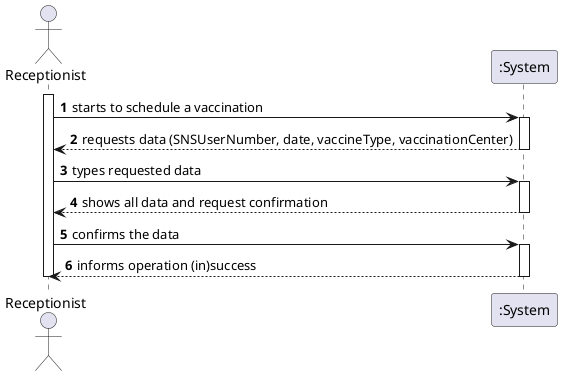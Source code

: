 @startuml
autonumber
actor "Receptionist" as Receptionist

activate Receptionist
Receptionist -> ":System" : starts to schedule a vaccination

activate ":System"
":System" --> Receptionist : requests data (SNSUserNumber, date, vaccineType, vaccinationCenter)
deactivate ":System"


Receptionist -> ":System" : types requested data
activate ":System"

":System" --> Receptionist : shows all data and request confirmation
deactivate ":System"

Receptionist -> ":System" : confirms the data
activate ":System"
":System" --> Receptionist : informs operation (in)success
deactivate ":System"




deactivate Receptionist

@enduml